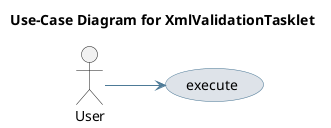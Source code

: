 @startuml
skinparam usecase {
 BackgroundColor #DEE3E9 
 BorderColor #4D7A97 
 ArrowColor #4D7A97 
}
left to right direction
title Use-Case Diagram for XmlValidationTasklet

actor User
usecase "execute" as UC_execute
User --> UC_execute
@enduml